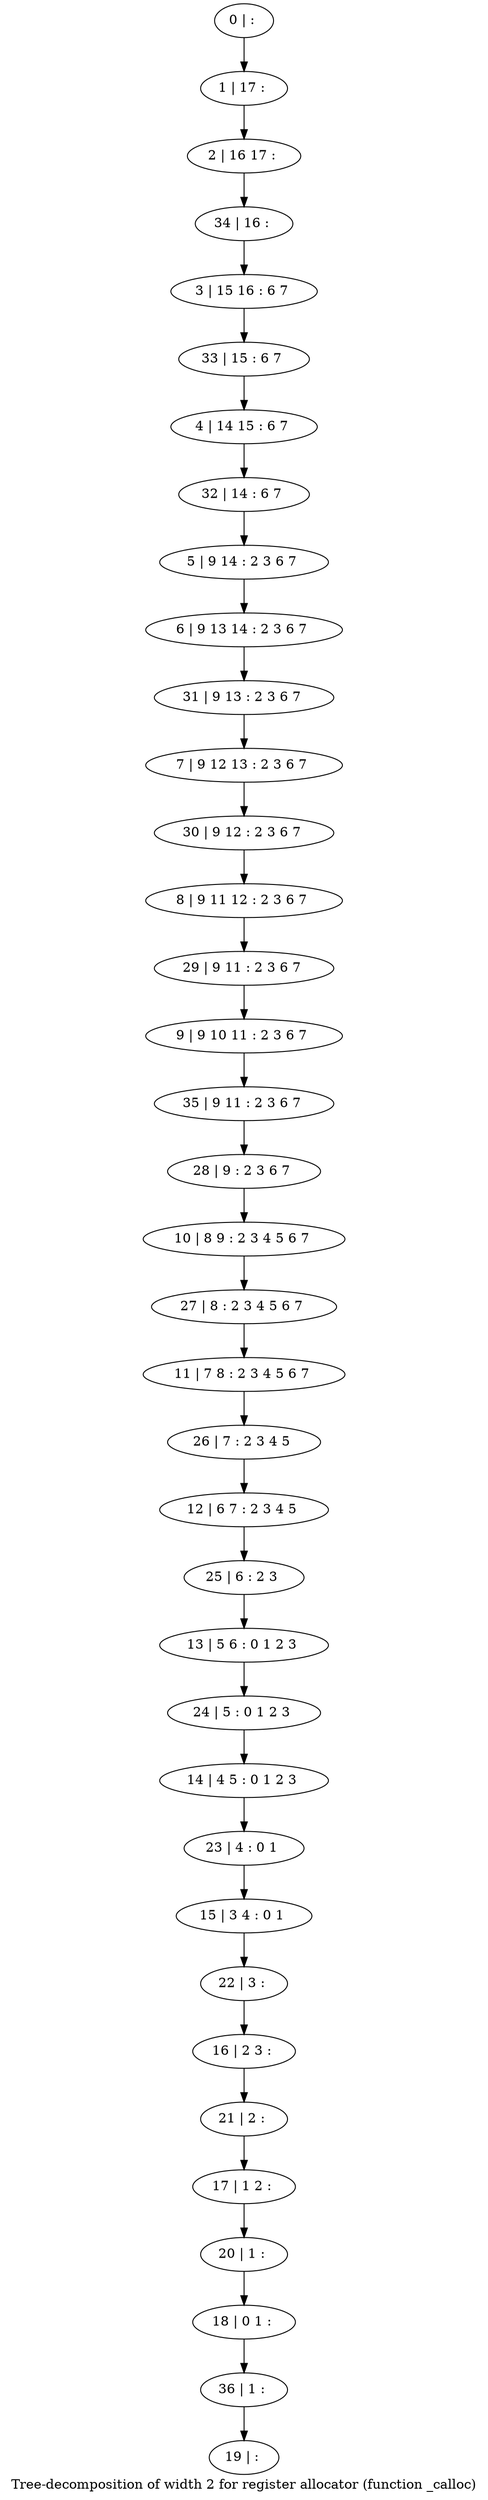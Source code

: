 digraph G {
graph [label="Tree-decomposition of width 2 for register allocator (function _calloc)"]
0[label="0 | : "];
1[label="1 | 17 : "];
2[label="2 | 16 17 : "];
3[label="3 | 15 16 : 6 7 "];
4[label="4 | 14 15 : 6 7 "];
5[label="5 | 9 14 : 2 3 6 7 "];
6[label="6 | 9 13 14 : 2 3 6 7 "];
7[label="7 | 9 12 13 : 2 3 6 7 "];
8[label="8 | 9 11 12 : 2 3 6 7 "];
9[label="9 | 9 10 11 : 2 3 6 7 "];
10[label="10 | 8 9 : 2 3 4 5 6 7 "];
11[label="11 | 7 8 : 2 3 4 5 6 7 "];
12[label="12 | 6 7 : 2 3 4 5 "];
13[label="13 | 5 6 : 0 1 2 3 "];
14[label="14 | 4 5 : 0 1 2 3 "];
15[label="15 | 3 4 : 0 1 "];
16[label="16 | 2 3 : "];
17[label="17 | 1 2 : "];
18[label="18 | 0 1 : "];
19[label="19 | : "];
20[label="20 | 1 : "];
21[label="21 | 2 : "];
22[label="22 | 3 : "];
23[label="23 | 4 : 0 1 "];
24[label="24 | 5 : 0 1 2 3 "];
25[label="25 | 6 : 2 3 "];
26[label="26 | 7 : 2 3 4 5 "];
27[label="27 | 8 : 2 3 4 5 6 7 "];
28[label="28 | 9 : 2 3 6 7 "];
29[label="29 | 9 11 : 2 3 6 7 "];
30[label="30 | 9 12 : 2 3 6 7 "];
31[label="31 | 9 13 : 2 3 6 7 "];
32[label="32 | 14 : 6 7 "];
33[label="33 | 15 : 6 7 "];
34[label="34 | 16 : "];
35[label="35 | 9 11 : 2 3 6 7 "];
36[label="36 | 1 : "];
0->1 ;
1->2 ;
5->6 ;
20->18 ;
17->20 ;
21->17 ;
16->21 ;
22->16 ;
15->22 ;
23->15 ;
14->23 ;
24->14 ;
13->24 ;
25->13 ;
12->25 ;
26->12 ;
11->26 ;
27->11 ;
10->27 ;
28->10 ;
29->9 ;
8->29 ;
30->8 ;
7->30 ;
31->7 ;
6->31 ;
32->5 ;
4->32 ;
33->4 ;
3->33 ;
34->3 ;
2->34 ;
35->28 ;
9->35 ;
36->19 ;
18->36 ;
}
